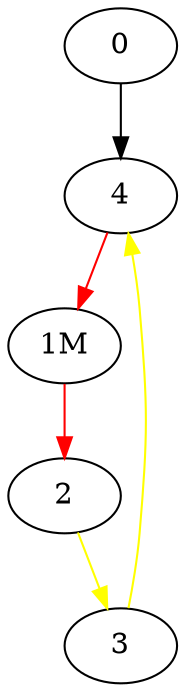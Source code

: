 Digraph G {
0->4;
edge [color=red];
"1M"->2;
edge [color=black];
edge [color=yellow];
2->3;
edge [color=black];
2;
edge [color=yellow];
3->4;
edge [color=black];
3;
edge [color=red];
4->"1M";
edge [color=black];
}
